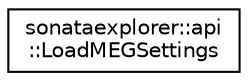 digraph "Graphical Class Hierarchy"
{
 // LATEX_PDF_SIZE
  edge [fontname="Helvetica",fontsize="10",labelfontname="Helvetica",labelfontsize="10"];
  node [fontname="Helvetica",fontsize="10",shape=record];
  rankdir="LR";
  Node0 [label="sonataexplorer::api\l::LoadMEGSettings",height=0.2,width=0.4,color="black", fillcolor="white", style="filled",URL="$d6/de7/structsonataexplorer_1_1api_1_1LoadMEGSettings.html",tooltip=" "];
}
